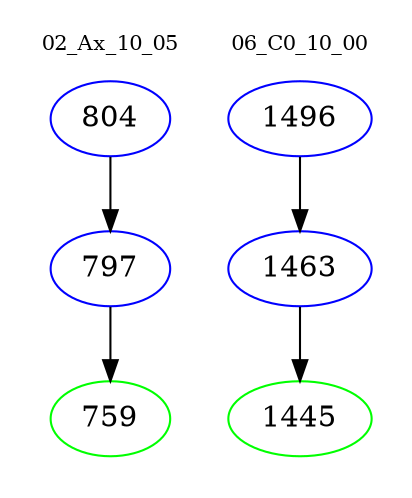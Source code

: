 digraph{
subgraph cluster_0 {
color = white
label = "02_Ax_10_05";
fontsize=10;
T0_804 [label="804", color="blue"]
T0_804 -> T0_797 [color="black"]
T0_797 [label="797", color="blue"]
T0_797 -> T0_759 [color="black"]
T0_759 [label="759", color="green"]
}
subgraph cluster_1 {
color = white
label = "06_C0_10_00";
fontsize=10;
T1_1496 [label="1496", color="blue"]
T1_1496 -> T1_1463 [color="black"]
T1_1463 [label="1463", color="blue"]
T1_1463 -> T1_1445 [color="black"]
T1_1445 [label="1445", color="green"]
}
}
